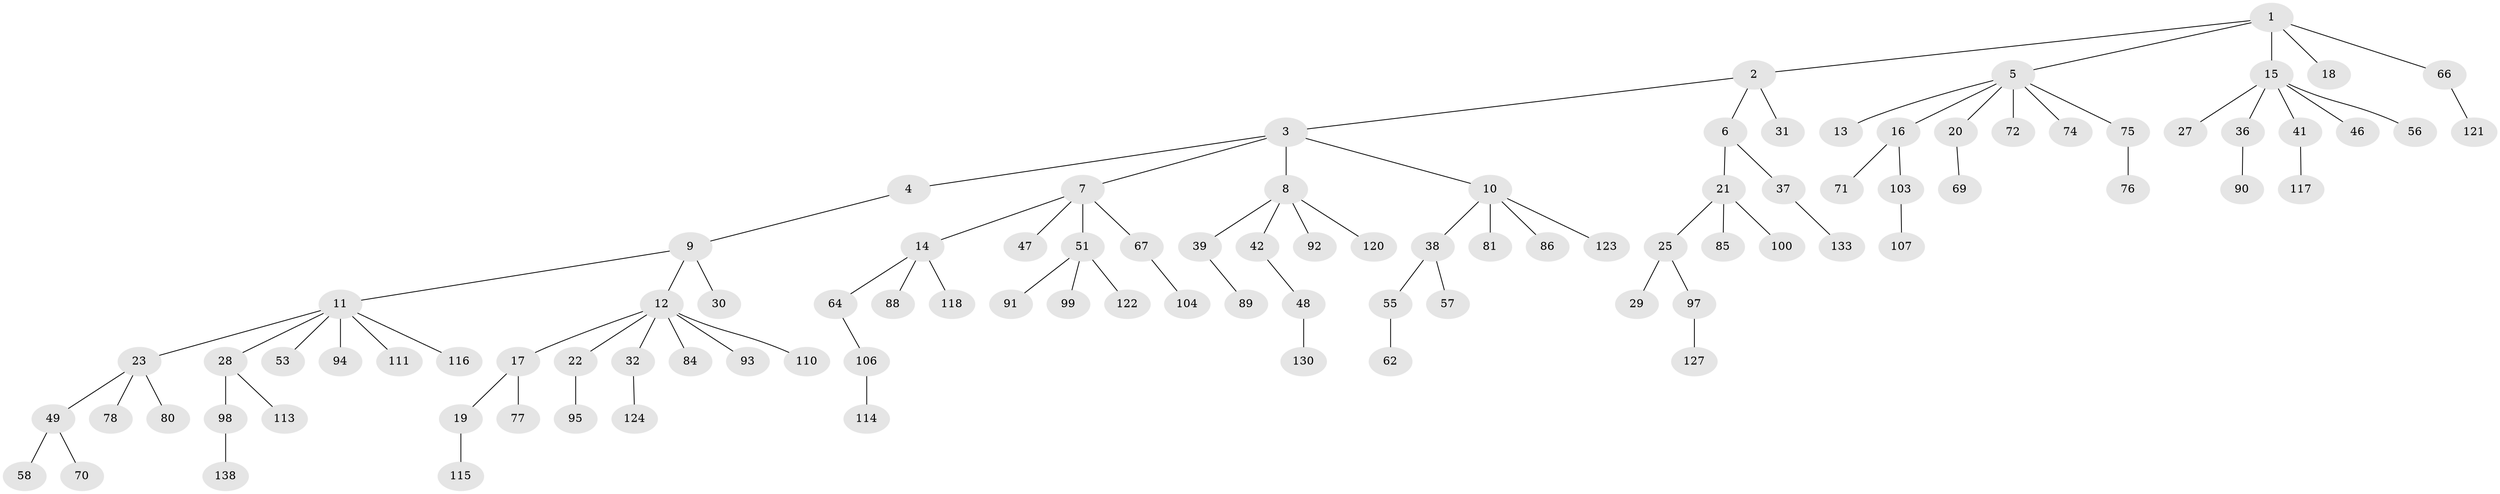 // Generated by graph-tools (version 1.1) at 2025/52/02/27/25 19:52:12]
// undirected, 97 vertices, 96 edges
graph export_dot {
graph [start="1"]
  node [color=gray90,style=filled];
  1 [super="+52"];
  2 [super="+96"];
  3;
  4;
  5 [super="+61"];
  6;
  7 [super="+109"];
  8 [super="+35"];
  9 [super="+68"];
  10 [super="+54"];
  11 [super="+24"];
  12 [super="+73"];
  13;
  14 [super="+43"];
  15 [super="+33"];
  16 [super="+44"];
  17 [super="+65"];
  18 [super="+119"];
  19 [super="+63"];
  20 [super="+34"];
  21;
  22;
  23 [super="+45"];
  25 [super="+26"];
  27 [super="+135"];
  28 [super="+112"];
  29 [super="+40"];
  30 [super="+137"];
  31;
  32 [super="+102"];
  36;
  37 [super="+105"];
  38 [super="+50"];
  39 [super="+131"];
  41 [super="+83"];
  42;
  46;
  47;
  48 [super="+128"];
  49 [super="+82"];
  51 [super="+59"];
  53;
  55 [super="+60"];
  56;
  57;
  58;
  62;
  64 [super="+136"];
  66;
  67;
  69;
  70;
  71;
  72 [super="+79"];
  74;
  75;
  76;
  77 [super="+101"];
  78 [super="+87"];
  80;
  81 [super="+125"];
  84;
  85 [super="+132"];
  86;
  88;
  89;
  90;
  91;
  92;
  93;
  94;
  95 [super="+134"];
  97;
  98;
  99;
  100;
  103 [super="+108"];
  104;
  106 [super="+126"];
  107;
  110 [super="+129"];
  111;
  113;
  114;
  115;
  116;
  117;
  118;
  120;
  121;
  122;
  123;
  124;
  127;
  130;
  133;
  138;
  1 -- 2;
  1 -- 5;
  1 -- 15;
  1 -- 18;
  1 -- 66;
  2 -- 3;
  2 -- 6;
  2 -- 31;
  3 -- 4;
  3 -- 7;
  3 -- 8;
  3 -- 10;
  4 -- 9;
  5 -- 13;
  5 -- 16;
  5 -- 20;
  5 -- 72;
  5 -- 74;
  5 -- 75;
  6 -- 21;
  6 -- 37;
  7 -- 14;
  7 -- 47;
  7 -- 51;
  7 -- 67;
  8 -- 39;
  8 -- 120;
  8 -- 42;
  8 -- 92;
  9 -- 11;
  9 -- 12;
  9 -- 30;
  10 -- 38;
  10 -- 81;
  10 -- 123;
  10 -- 86;
  11 -- 23;
  11 -- 28;
  11 -- 53;
  11 -- 94;
  11 -- 116;
  11 -- 111;
  12 -- 17;
  12 -- 22;
  12 -- 32;
  12 -- 84;
  12 -- 93;
  12 -- 110;
  14 -- 64;
  14 -- 118;
  14 -- 88;
  15 -- 27;
  15 -- 56;
  15 -- 41;
  15 -- 36;
  15 -- 46;
  16 -- 71;
  16 -- 103;
  17 -- 19;
  17 -- 77;
  19 -- 115;
  20 -- 69;
  21 -- 25;
  21 -- 85;
  21 -- 100;
  22 -- 95;
  23 -- 80;
  23 -- 49;
  23 -- 78;
  25 -- 29;
  25 -- 97;
  28 -- 98;
  28 -- 113;
  32 -- 124;
  36 -- 90;
  37 -- 133;
  38 -- 55;
  38 -- 57;
  39 -- 89;
  41 -- 117;
  42 -- 48;
  48 -- 130;
  49 -- 58;
  49 -- 70;
  51 -- 91;
  51 -- 99;
  51 -- 122;
  55 -- 62;
  64 -- 106;
  66 -- 121;
  67 -- 104;
  75 -- 76;
  97 -- 127;
  98 -- 138;
  103 -- 107;
  106 -- 114;
}
